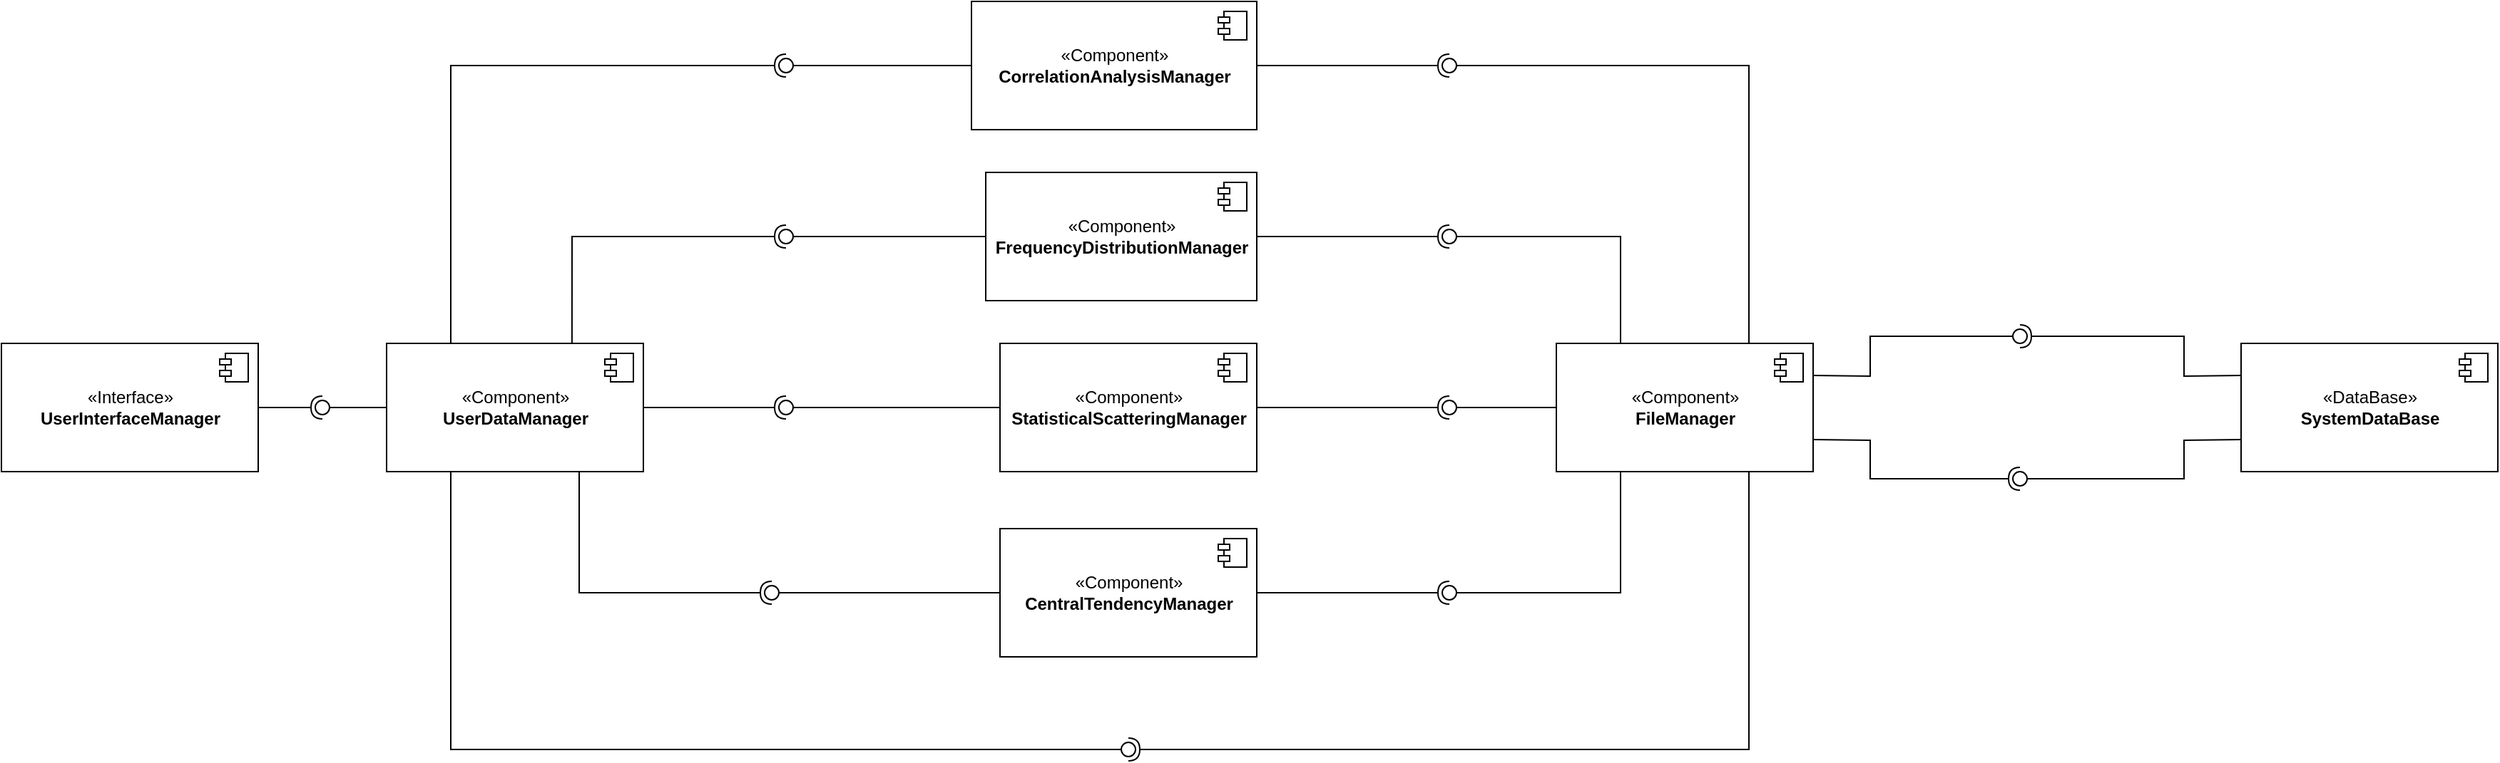 <mxfile version="17.2.4" type="device"><diagram id="pCmCe3h9ZIUgiWeqaNeS" name="Page-1"><mxGraphModel dx="1281" dy="1279" grid="1" gridSize="10" guides="1" tooltips="1" connect="1" arrows="1" fold="1" page="1" pageScale="1" pageWidth="850" pageHeight="1100" math="0" shadow="0"><root><mxCell id="0"/><mxCell id="1" parent="0"/><mxCell id="j0NZL5JrA299YAvHv0k--15" value="«Component»&lt;br&gt;&lt;b&gt;FileManager&lt;/b&gt;" style="html=1;dropTarget=0;" parent="1" vertex="1"><mxGeometry x="360" y="-730" width="180" height="90" as="geometry"/></mxCell><mxCell id="j0NZL5JrA299YAvHv0k--16" value="" style="shape=module;jettyWidth=8;jettyHeight=4;" parent="j0NZL5JrA299YAvHv0k--15" vertex="1"><mxGeometry x="1" width="20" height="20" relative="1" as="geometry"><mxPoint x="-27" y="7" as="offset"/></mxGeometry></mxCell><mxCell id="j0NZL5JrA299YAvHv0k--17" value="«Component»&lt;br&gt;&lt;b&gt;UserDataManager&lt;/b&gt;" style="html=1;dropTarget=0;" parent="1" vertex="1"><mxGeometry x="-460" y="-730" width="180" height="90" as="geometry"/></mxCell><mxCell id="j0NZL5JrA299YAvHv0k--18" value="" style="shape=module;jettyWidth=8;jettyHeight=4;" parent="j0NZL5JrA299YAvHv0k--17" vertex="1"><mxGeometry x="1" width="20" height="20" relative="1" as="geometry"><mxPoint x="-27" y="7" as="offset"/></mxGeometry></mxCell><mxCell id="j0NZL5JrA299YAvHv0k--19" value="«Component»&lt;br&gt;&lt;b&gt;CentralTendencyManager&lt;/b&gt;" style="html=1;dropTarget=0;" parent="1" vertex="1"><mxGeometry x="-30" y="-600" width="180" height="90" as="geometry"/></mxCell><mxCell id="j0NZL5JrA299YAvHv0k--20" value="" style="shape=module;jettyWidth=8;jettyHeight=4;" parent="j0NZL5JrA299YAvHv0k--19" vertex="1"><mxGeometry x="1" width="20" height="20" relative="1" as="geometry"><mxPoint x="-27" y="7" as="offset"/></mxGeometry></mxCell><mxCell id="j0NZL5JrA299YAvHv0k--21" value="«Component»&lt;br&gt;&lt;div&gt;&lt;b&gt;StatisticalScatteringManager&lt;/b&gt;&lt;/div&gt;" style="html=1;dropTarget=0;" parent="1" vertex="1"><mxGeometry x="-30" y="-730" width="180" height="90" as="geometry"/></mxCell><mxCell id="j0NZL5JrA299YAvHv0k--22" value="" style="shape=module;jettyWidth=8;jettyHeight=4;" parent="j0NZL5JrA299YAvHv0k--21" vertex="1"><mxGeometry x="1" width="20" height="20" relative="1" as="geometry"><mxPoint x="-27" y="7" as="offset"/></mxGeometry></mxCell><mxCell id="j0NZL5JrA299YAvHv0k--23" value="«Component»&lt;br&gt;&lt;b&gt;FrequencyDistributionManager&lt;/b&gt;" style="html=1;dropTarget=0;" parent="1" vertex="1"><mxGeometry x="-40" y="-850" width="190" height="90" as="geometry"/></mxCell><mxCell id="j0NZL5JrA299YAvHv0k--24" value="" style="shape=module;jettyWidth=8;jettyHeight=4;" parent="j0NZL5JrA299YAvHv0k--23" vertex="1"><mxGeometry x="1" width="20" height="20" relative="1" as="geometry"><mxPoint x="-27" y="7" as="offset"/></mxGeometry></mxCell><mxCell id="j0NZL5JrA299YAvHv0k--25" value="«Component»&lt;br&gt;&lt;b&gt;CorrelationAnalysisManager&lt;/b&gt;" style="html=1;dropTarget=0;" parent="1" vertex="1"><mxGeometry x="-50" y="-970" width="200" height="90" as="geometry"/></mxCell><mxCell id="j0NZL5JrA299YAvHv0k--26" value="" style="shape=module;jettyWidth=8;jettyHeight=4;" parent="j0NZL5JrA299YAvHv0k--25" vertex="1"><mxGeometry x="1" width="20" height="20" relative="1" as="geometry"><mxPoint x="-27" y="7" as="offset"/></mxGeometry></mxCell><mxCell id="j0NZL5JrA299YAvHv0k--27" value="«Interface»&lt;br&gt;&lt;b&gt;UserInterfaceManager&lt;/b&gt;" style="html=1;dropTarget=0;" parent="1" vertex="1"><mxGeometry x="-730" y="-730" width="180" height="90" as="geometry"/></mxCell><mxCell id="j0NZL5JrA299YAvHv0k--28" value="" style="shape=module;jettyWidth=8;jettyHeight=4;" parent="j0NZL5JrA299YAvHv0k--27" vertex="1"><mxGeometry x="1" width="20" height="20" relative="1" as="geometry"><mxPoint x="-27" y="7" as="offset"/></mxGeometry></mxCell><mxCell id="j0NZL5JrA299YAvHv0k--35" value="" style="rounded=0;orthogonalLoop=1;jettySize=auto;html=1;endArrow=none;endFill=0;sketch=0;sourcePerimeterSpacing=0;targetPerimeterSpacing=0;exitX=0;exitY=0.5;exitDx=0;exitDy=0;" parent="1" source="j0NZL5JrA299YAvHv0k--15" target="j0NZL5JrA299YAvHv0k--37" edge="1"><mxGeometry relative="1" as="geometry"><mxPoint x="190" y="-675" as="sourcePoint"/><Array as="points"/></mxGeometry></mxCell><mxCell id="j0NZL5JrA299YAvHv0k--36" value="" style="rounded=0;orthogonalLoop=1;jettySize=auto;html=1;endArrow=halfCircle;endFill=0;entryX=0.5;entryY=0.5;endSize=6;strokeWidth=1;sketch=0;exitX=1;exitY=0.5;exitDx=0;exitDy=0;" parent="1" source="j0NZL5JrA299YAvHv0k--21" target="j0NZL5JrA299YAvHv0k--37" edge="1"><mxGeometry relative="1" as="geometry"><mxPoint x="230" y="-675" as="sourcePoint"/><Array as="points"><mxPoint x="210" y="-685"/></Array></mxGeometry></mxCell><mxCell id="j0NZL5JrA299YAvHv0k--37" value="" style="ellipse;whiteSpace=wrap;html=1;align=center;aspect=fixed;resizable=0;points=[];outlineConnect=0;sketch=0;" parent="1" vertex="1"><mxGeometry x="280" y="-690" width="10" height="10" as="geometry"/></mxCell><mxCell id="j0NZL5JrA299YAvHv0k--38" value="" style="rounded=0;orthogonalLoop=1;jettySize=auto;html=1;endArrow=none;endFill=0;sketch=0;sourcePerimeterSpacing=0;targetPerimeterSpacing=0;exitX=0.25;exitY=1;exitDx=0;exitDy=0;" parent="1" source="j0NZL5JrA299YAvHv0k--15" target="j0NZL5JrA299YAvHv0k--40" edge="1"><mxGeometry relative="1" as="geometry"><mxPoint x="205" y="-545" as="sourcePoint"/><Array as="points"><mxPoint x="405" y="-555"/></Array></mxGeometry></mxCell><mxCell id="j0NZL5JrA299YAvHv0k--39" value="" style="rounded=0;orthogonalLoop=1;jettySize=auto;html=1;endArrow=halfCircle;endFill=0;entryX=0.5;entryY=0.5;endSize=6;strokeWidth=1;sketch=0;exitX=1;exitY=0.5;exitDx=0;exitDy=0;" parent="1" source="j0NZL5JrA299YAvHv0k--19" target="j0NZL5JrA299YAvHv0k--40" edge="1"><mxGeometry relative="1" as="geometry"><mxPoint x="245" y="-545" as="sourcePoint"/><Array as="points"/></mxGeometry></mxCell><mxCell id="j0NZL5JrA299YAvHv0k--40" value="" style="ellipse;whiteSpace=wrap;html=1;align=center;aspect=fixed;resizable=0;points=[];outlineConnect=0;sketch=0;" parent="1" vertex="1"><mxGeometry x="280" y="-560" width="10" height="10" as="geometry"/></mxCell><mxCell id="j0NZL5JrA299YAvHv0k--44" value="" style="rounded=0;orthogonalLoop=1;jettySize=auto;html=1;endArrow=none;endFill=0;sketch=0;sourcePerimeterSpacing=0;targetPerimeterSpacing=0;exitX=0;exitY=0.5;exitDx=0;exitDy=0;" parent="1" source="j0NZL5JrA299YAvHv0k--17" target="j0NZL5JrA299YAvHv0k--46" edge="1"><mxGeometry relative="1" as="geometry"><mxPoint x="-540" y="-610" as="sourcePoint"/></mxGeometry></mxCell><mxCell id="j0NZL5JrA299YAvHv0k--45" value="" style="rounded=0;orthogonalLoop=1;jettySize=auto;html=1;endArrow=halfCircle;endFill=0;entryX=0.5;entryY=0.5;endSize=6;strokeWidth=1;sketch=0;exitX=1;exitY=0.5;exitDx=0;exitDy=0;" parent="1" source="j0NZL5JrA299YAvHv0k--27" target="j0NZL5JrA299YAvHv0k--46" edge="1"><mxGeometry relative="1" as="geometry"><mxPoint x="-40" y="-665" as="sourcePoint"/></mxGeometry></mxCell><mxCell id="j0NZL5JrA299YAvHv0k--46" value="" style="ellipse;whiteSpace=wrap;html=1;align=center;aspect=fixed;resizable=0;points=[];outlineConnect=0;sketch=0;" parent="1" vertex="1"><mxGeometry x="-510" y="-690" width="10" height="10" as="geometry"/></mxCell><mxCell id="j0NZL5JrA299YAvHv0k--52" value="«DataBase»&lt;br&gt;&lt;b&gt;SystemDataBase&lt;/b&gt;" style="html=1;dropTarget=0;" parent="1" vertex="1"><mxGeometry x="840" y="-730" width="180" height="90" as="geometry"/></mxCell><mxCell id="j0NZL5JrA299YAvHv0k--53" value="" style="shape=module;jettyWidth=8;jettyHeight=4;" parent="j0NZL5JrA299YAvHv0k--52" vertex="1"><mxGeometry x="1" width="20" height="20" relative="1" as="geometry"><mxPoint x="-27" y="7" as="offset"/></mxGeometry></mxCell><mxCell id="j0NZL5JrA299YAvHv0k--64" value="" style="rounded=0;orthogonalLoop=1;jettySize=auto;html=1;endArrow=none;endFill=0;sketch=0;sourcePerimeterSpacing=0;targetPerimeterSpacing=0;exitX=0;exitY=0.5;exitDx=0;exitDy=0;" parent="1" source="j0NZL5JrA299YAvHv0k--23" target="j0NZL5JrA299YAvHv0k--66" edge="1"><mxGeometry relative="1" as="geometry"><mxPoint x="-360" y="-800" as="sourcePoint"/><Array as="points"/></mxGeometry></mxCell><mxCell id="j0NZL5JrA299YAvHv0k--65" value="" style="rounded=0;orthogonalLoop=1;jettySize=auto;html=1;endArrow=halfCircle;endFill=0;entryX=0.5;entryY=0.5;endSize=6;strokeWidth=1;sketch=0;exitX=0.722;exitY=0;exitDx=0;exitDy=0;exitPerimeter=0;" parent="1" source="j0NZL5JrA299YAvHv0k--17" target="j0NZL5JrA299YAvHv0k--66" edge="1"><mxGeometry relative="1" as="geometry"><mxPoint x="-30" y="-800" as="sourcePoint"/><Array as="points"><mxPoint x="-330" y="-805"/></Array></mxGeometry></mxCell><mxCell id="j0NZL5JrA299YAvHv0k--66" value="" style="ellipse;whiteSpace=wrap;html=1;align=center;aspect=fixed;resizable=0;points=[];outlineConnect=0;sketch=0;" parent="1" vertex="1"><mxGeometry x="-185" y="-810" width="10" height="10" as="geometry"/></mxCell><mxCell id="j0NZL5JrA299YAvHv0k--70" value="" style="rounded=0;orthogonalLoop=1;jettySize=auto;html=1;endArrow=none;endFill=0;sketch=0;sourcePerimeterSpacing=0;targetPerimeterSpacing=0;exitX=0;exitY=0.5;exitDx=0;exitDy=0;" parent="1" source="j0NZL5JrA299YAvHv0k--21" target="j0NZL5JrA299YAvHv0k--72" edge="1"><mxGeometry relative="1" as="geometry"><mxPoint x="-180" y="-675" as="sourcePoint"/><Array as="points"><mxPoint x="-80" y="-685"/></Array></mxGeometry></mxCell><mxCell id="j0NZL5JrA299YAvHv0k--71" value="" style="rounded=0;orthogonalLoop=1;jettySize=auto;html=1;endArrow=halfCircle;endFill=0;entryX=0.5;entryY=0.5;endSize=6;strokeWidth=1;sketch=0;exitX=1;exitY=0.5;exitDx=0;exitDy=0;" parent="1" source="j0NZL5JrA299YAvHv0k--17" target="j0NZL5JrA299YAvHv0k--72" edge="1"><mxGeometry relative="1" as="geometry"><mxPoint x="-20" y="-695" as="sourcePoint"/><Array as="points"><mxPoint x="-260" y="-685"/></Array></mxGeometry></mxCell><mxCell id="j0NZL5JrA299YAvHv0k--72" value="" style="ellipse;whiteSpace=wrap;html=1;align=center;aspect=fixed;resizable=0;points=[];outlineConnect=0;sketch=0;" parent="1" vertex="1"><mxGeometry x="-185" y="-690" width="10" height="10" as="geometry"/></mxCell><mxCell id="j0NZL5JrA299YAvHv0k--73" value="" style="rounded=0;orthogonalLoop=1;jettySize=auto;html=1;endArrow=none;endFill=0;sketch=0;sourcePerimeterSpacing=0;targetPerimeterSpacing=0;exitX=0;exitY=0.5;exitDx=0;exitDy=0;" parent="1" source="j0NZL5JrA299YAvHv0k--19" target="j0NZL5JrA299YAvHv0k--75" edge="1"><mxGeometry relative="1" as="geometry"><mxPoint x="-65" y="-555" as="sourcePoint"/></mxGeometry></mxCell><mxCell id="j0NZL5JrA299YAvHv0k--74" value="" style="rounded=0;orthogonalLoop=1;jettySize=auto;html=1;endArrow=halfCircle;endFill=0;entryX=0.5;entryY=0.5;endSize=6;strokeWidth=1;sketch=0;exitX=0.75;exitY=1;exitDx=0;exitDy=0;" parent="1" source="j0NZL5JrA299YAvHv0k--17" target="j0NZL5JrA299YAvHv0k--75" edge="1"><mxGeometry relative="1" as="geometry"><mxPoint x="-25" y="-575" as="sourcePoint"/><Array as="points"><mxPoint x="-325" y="-555"/></Array></mxGeometry></mxCell><mxCell id="j0NZL5JrA299YAvHv0k--75" value="" style="ellipse;whiteSpace=wrap;html=1;align=center;aspect=fixed;resizable=0;points=[];outlineConnect=0;sketch=0;" parent="1" vertex="1"><mxGeometry x="-195" y="-560" width="10" height="10" as="geometry"/></mxCell><mxCell id="j0NZL5JrA299YAvHv0k--84" value="" style="rounded=0;orthogonalLoop=1;jettySize=auto;html=1;endArrow=none;endFill=0;sketch=0;sourcePerimeterSpacing=0;targetPerimeterSpacing=0;exitX=0.75;exitY=0;exitDx=0;exitDy=0;" parent="1" source="j0NZL5JrA299YAvHv0k--15" target="j0NZL5JrA299YAvHv0k--86" edge="1"><mxGeometry relative="1" as="geometry"><mxPoint x="500" y="-900" as="sourcePoint"/><Array as="points"><mxPoint x="495" y="-925"/></Array></mxGeometry></mxCell><mxCell id="j0NZL5JrA299YAvHv0k--85" value="" style="rounded=0;orthogonalLoop=1;jettySize=auto;html=1;endArrow=halfCircle;endFill=0;entryX=0.5;entryY=0.5;endSize=6;strokeWidth=1;sketch=0;exitX=1;exitY=0.5;exitDx=0;exitDy=0;" parent="1" source="j0NZL5JrA299YAvHv0k--25" target="j0NZL5JrA299YAvHv0k--86" edge="1"><mxGeometry relative="1" as="geometry"><mxPoint x="320" y="-925" as="sourcePoint"/></mxGeometry></mxCell><mxCell id="j0NZL5JrA299YAvHv0k--86" value="" style="ellipse;whiteSpace=wrap;html=1;align=center;aspect=fixed;resizable=0;points=[];outlineConnect=0;sketch=0;" parent="1" vertex="1"><mxGeometry x="280" y="-930" width="10" height="10" as="geometry"/></mxCell><mxCell id="j0NZL5JrA299YAvHv0k--87" value="" style="rounded=0;orthogonalLoop=1;jettySize=auto;html=1;endArrow=none;endFill=0;sketch=0;sourcePerimeterSpacing=0;targetPerimeterSpacing=0;exitX=0.25;exitY=0;exitDx=0;exitDy=0;" parent="1" source="j0NZL5JrA299YAvHv0k--15" target="j0NZL5JrA299YAvHv0k--89" edge="1"><mxGeometry relative="1" as="geometry"><mxPoint x="280" y="-845" as="sourcePoint"/><Array as="points"><mxPoint x="405" y="-805"/></Array></mxGeometry></mxCell><mxCell id="j0NZL5JrA299YAvHv0k--88" value="" style="rounded=0;orthogonalLoop=1;jettySize=auto;html=1;endArrow=halfCircle;endFill=0;entryX=0.5;entryY=0.5;endSize=6;strokeWidth=1;sketch=0;exitX=1;exitY=0.5;exitDx=0;exitDy=0;" parent="1" source="j0NZL5JrA299YAvHv0k--23" target="j0NZL5JrA299YAvHv0k--89" edge="1"><mxGeometry relative="1" as="geometry"><mxPoint x="320" y="-845" as="sourcePoint"/></mxGeometry></mxCell><mxCell id="j0NZL5JrA299YAvHv0k--89" value="" style="ellipse;whiteSpace=wrap;html=1;align=center;aspect=fixed;resizable=0;points=[];outlineConnect=0;sketch=0;" parent="1" vertex="1"><mxGeometry x="280" y="-810" width="10" height="10" as="geometry"/></mxCell><mxCell id="j0NZL5JrA299YAvHv0k--97" value="" style="rounded=0;orthogonalLoop=1;jettySize=auto;html=1;endArrow=none;endFill=0;sketch=0;sourcePerimeterSpacing=0;targetPerimeterSpacing=0;exitX=0;exitY=0.5;exitDx=0;exitDy=0;" parent="1" source="j0NZL5JrA299YAvHv0k--25" target="j0NZL5JrA299YAvHv0k--99" edge="1"><mxGeometry relative="1" as="geometry"><mxPoint x="-320" y="-875" as="sourcePoint"/></mxGeometry></mxCell><mxCell id="j0NZL5JrA299YAvHv0k--98" value="" style="rounded=0;orthogonalLoop=1;jettySize=auto;html=1;endArrow=halfCircle;endFill=0;entryX=0.5;entryY=0.5;endSize=6;strokeWidth=1;sketch=0;exitX=0.25;exitY=0;exitDx=0;exitDy=0;" parent="1" source="j0NZL5JrA299YAvHv0k--17" target="j0NZL5JrA299YAvHv0k--99" edge="1"><mxGeometry relative="1" as="geometry"><mxPoint x="-280" y="-875" as="sourcePoint"/><Array as="points"><mxPoint x="-415" y="-925"/></Array></mxGeometry></mxCell><mxCell id="j0NZL5JrA299YAvHv0k--99" value="" style="ellipse;whiteSpace=wrap;html=1;align=center;aspect=fixed;resizable=0;points=[];outlineConnect=0;sketch=0;" parent="1" vertex="1"><mxGeometry x="-185" y="-930" width="10" height="10" as="geometry"/></mxCell><mxCell id="EDRWWrIPA5KV4O1_2Ggc-1" value="" style="rounded=0;orthogonalLoop=1;jettySize=auto;html=1;endArrow=none;endFill=0;sketch=0;sourcePerimeterSpacing=0;targetPerimeterSpacing=0;exitX=0.25;exitY=1;exitDx=0;exitDy=0;" edge="1" target="EDRWWrIPA5KV4O1_2Ggc-3" parent="1" source="j0NZL5JrA299YAvHv0k--17"><mxGeometry relative="1" as="geometry"><mxPoint x="40" y="-355" as="sourcePoint"/><Array as="points"><mxPoint x="-415" y="-445"/></Array></mxGeometry></mxCell><mxCell id="EDRWWrIPA5KV4O1_2Ggc-2" value="" style="rounded=0;orthogonalLoop=1;jettySize=auto;html=1;endArrow=halfCircle;endFill=0;entryX=0.5;entryY=0.5;endSize=6;strokeWidth=1;sketch=0;exitX=0.75;exitY=1;exitDx=0;exitDy=0;" edge="1" target="EDRWWrIPA5KV4O1_2Ggc-3" parent="1" source="j0NZL5JrA299YAvHv0k--15"><mxGeometry relative="1" as="geometry"><mxPoint x="80" y="-355" as="sourcePoint"/><Array as="points"><mxPoint x="495" y="-445"/></Array></mxGeometry></mxCell><mxCell id="EDRWWrIPA5KV4O1_2Ggc-3" value="" style="ellipse;whiteSpace=wrap;html=1;align=center;aspect=fixed;resizable=0;points=[];outlineConnect=0;sketch=0;" vertex="1" parent="1"><mxGeometry x="55" y="-450" width="10" height="10" as="geometry"/></mxCell><mxCell id="EDRWWrIPA5KV4O1_2Ggc-5" value="" style="rounded=0;orthogonalLoop=1;jettySize=auto;html=1;endArrow=none;endFill=0;sketch=0;sourcePerimeterSpacing=0;targetPerimeterSpacing=0;exitX=1;exitY=0.25;exitDx=0;exitDy=0;" edge="1" target="EDRWWrIPA5KV4O1_2Ggc-7" parent="1" source="j0NZL5JrA299YAvHv0k--15"><mxGeometry relative="1" as="geometry"><mxPoint x="570" y="-705" as="sourcePoint"/><Array as="points"><mxPoint x="580" y="-707"/><mxPoint x="580" y="-735"/></Array></mxGeometry></mxCell><mxCell id="EDRWWrIPA5KV4O1_2Ggc-6" value="" style="rounded=0;orthogonalLoop=1;jettySize=auto;html=1;endArrow=halfCircle;endFill=0;entryX=0.5;entryY=0.5;endSize=6;strokeWidth=1;sketch=0;exitX=0;exitY=0.25;exitDx=0;exitDy=0;" edge="1" target="EDRWWrIPA5KV4O1_2Ggc-7" parent="1" source="j0NZL5JrA299YAvHv0k--52"><mxGeometry relative="1" as="geometry"><mxPoint x="610" y="-705" as="sourcePoint"/><Array as="points"><mxPoint x="800" y="-707"/><mxPoint x="800" y="-735"/></Array></mxGeometry></mxCell><mxCell id="EDRWWrIPA5KV4O1_2Ggc-7" value="" style="ellipse;whiteSpace=wrap;html=1;align=center;aspect=fixed;resizable=0;points=[];outlineConnect=0;sketch=0;" vertex="1" parent="1"><mxGeometry x="680" y="-740" width="10" height="10" as="geometry"/></mxCell><mxCell id="EDRWWrIPA5KV4O1_2Ggc-8" value="" style="rounded=0;orthogonalLoop=1;jettySize=auto;html=1;endArrow=none;endFill=0;sketch=0;sourcePerimeterSpacing=0;targetPerimeterSpacing=0;exitX=0;exitY=0.75;exitDx=0;exitDy=0;" edge="1" target="EDRWWrIPA5KV4O1_2Ggc-10" parent="1" source="j0NZL5JrA299YAvHv0k--52"><mxGeometry relative="1" as="geometry"><mxPoint x="590" y="-645" as="sourcePoint"/><Array as="points"><mxPoint x="800" y="-662"/><mxPoint x="800" y="-635"/></Array></mxGeometry></mxCell><mxCell id="EDRWWrIPA5KV4O1_2Ggc-9" value="" style="rounded=0;orthogonalLoop=1;jettySize=auto;html=1;endArrow=halfCircle;endFill=0;entryX=0.5;entryY=0.5;endSize=6;strokeWidth=1;sketch=0;exitX=1;exitY=0.75;exitDx=0;exitDy=0;" edge="1" target="EDRWWrIPA5KV4O1_2Ggc-10" parent="1" source="j0NZL5JrA299YAvHv0k--15"><mxGeometry relative="1" as="geometry"><mxPoint x="560" y="-610" as="sourcePoint"/><Array as="points"><mxPoint x="580" y="-662"/><mxPoint x="580" y="-635"/></Array></mxGeometry></mxCell><mxCell id="EDRWWrIPA5KV4O1_2Ggc-10" value="" style="ellipse;whiteSpace=wrap;html=1;align=center;aspect=fixed;resizable=0;points=[];outlineConnect=0;sketch=0;" vertex="1" parent="1"><mxGeometry x="680" y="-640" width="10" height="10" as="geometry"/></mxCell></root></mxGraphModel></diagram></mxfile>